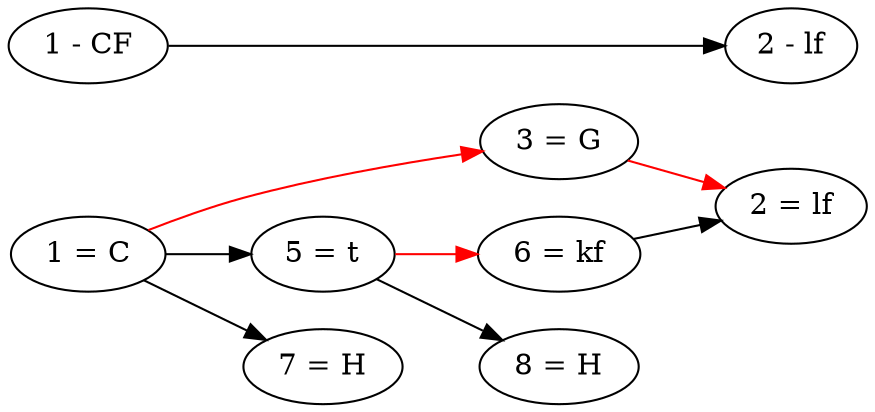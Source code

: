 digraph final_chain_01 {


  # Weirdly, if you specify horizontal direction, you
  #   have to put the new nodes before the old nodes.
  rankdir="LR";


  # New node relations.
  "1 = C"  -> "3 = G"  [color = red]
  "1 = C"  -> "5 = t"
  "5 = t"  -> "6 = kf" [color = red]
  "1 = C"  -> "7 = H"
  "5 = t"  -> "8 = H"
  "3 = G"  -> "2 = lf" [color = red]
  "6 = kf" -> "2 = lf"


  # Old node relations.
  "1 - CF" -> "2 - lf"


  # Just a visual thing.
  # Make the nodes with the same ID show in the same position.
  { rank=same; "1 - CF"; "1 = C"; }
  { rank=same; "2 - lf"; "2 = lf"; }


}
